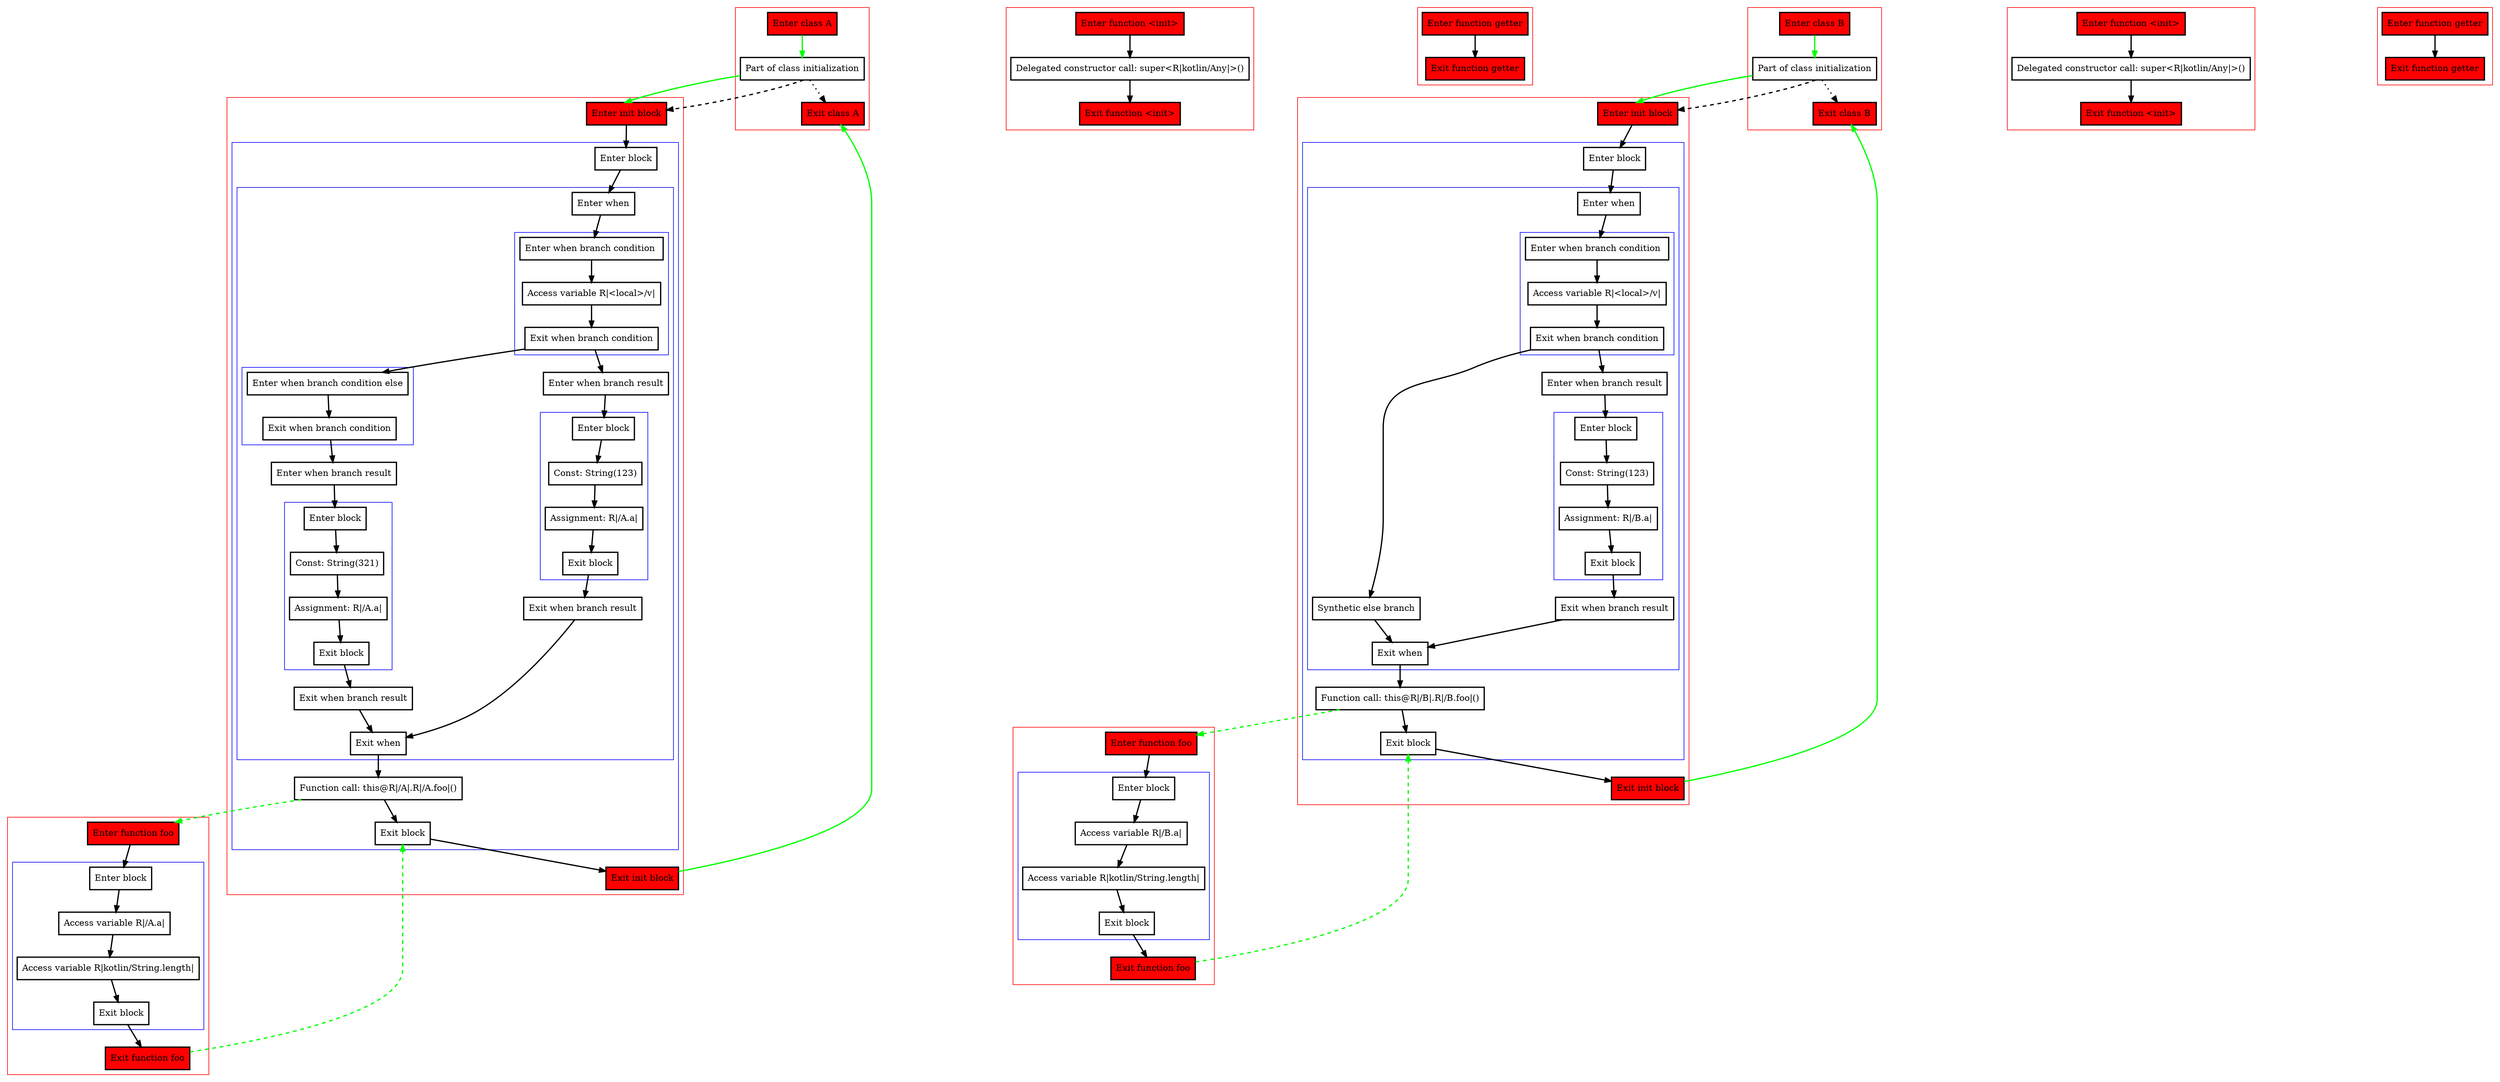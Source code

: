 digraph IfElseBranch_kt {
    graph [nodesep=3]
    node [shape=box penwidth=2]
    edge [penwidth=2]

    subgraph cluster_0 {
        color=red
        0 [label="Enter class A" style="filled" fillcolor=red];
        1 [label="Part of class initialization"];
        2 [label="Exit class A" style="filled" fillcolor=red];
    }
    0 -> {1} [color=green];
    1 -> {2} [style=dotted];
    1 -> {14} [color=green];
    1 -> {14} [style=dashed];

    subgraph cluster_1 {
        color=red
        3 [label="Enter function <init>" style="filled" fillcolor=red];
        4 [label="Delegated constructor call: super<R|kotlin/Any|>()"];
        5 [label="Exit function <init>" style="filled" fillcolor=red];
    }
    3 -> {4};
    4 -> {5};

    subgraph cluster_2 {
        color=red
        6 [label="Enter function getter" style="filled" fillcolor=red];
        7 [label="Exit function getter" style="filled" fillcolor=red];
    }
    6 -> {7};

    subgraph cluster_3 {
        color=red
        8 [label="Enter function foo" style="filled" fillcolor=red];
        subgraph cluster_4 {
            color=blue
            9 [label="Enter block"];
            10 [label="Access variable R|/A.a|"];
            11 [label="Access variable R|kotlin/String.length|"];
            12 [label="Exit block"];
        }
        13 [label="Exit function foo" style="filled" fillcolor=red];
    }
    8 -> {9};
    9 -> {10};
    10 -> {11};
    11 -> {12};
    12 -> {13};
    13 -> {36} [color=green style=dashed];

    subgraph cluster_5 {
        color=red
        14 [label="Enter init block" style="filled" fillcolor=red];
        subgraph cluster_6 {
            color=blue
            15 [label="Enter block"];
            subgraph cluster_7 {
                color=blue
                16 [label="Enter when"];
                subgraph cluster_8 {
                    color=blue
                    17 [label="Enter when branch condition "];
                    18 [label="Access variable R|<local>/v|"];
                    19 [label="Exit when branch condition"];
                }
                subgraph cluster_9 {
                    color=blue
                    20 [label="Enter when branch condition else"];
                    21 [label="Exit when branch condition"];
                }
                22 [label="Enter when branch result"];
                subgraph cluster_10 {
                    color=blue
                    23 [label="Enter block"];
                    24 [label="Const: String(321)"];
                    25 [label="Assignment: R|/A.a|"];
                    26 [label="Exit block"];
                }
                27 [label="Exit when branch result"];
                28 [label="Enter when branch result"];
                subgraph cluster_11 {
                    color=blue
                    29 [label="Enter block"];
                    30 [label="Const: String(123)"];
                    31 [label="Assignment: R|/A.a|"];
                    32 [label="Exit block"];
                }
                33 [label="Exit when branch result"];
                34 [label="Exit when"];
            }
            35 [label="Function call: this@R|/A|.R|/A.foo|()"];
            36 [label="Exit block"];
        }
        37 [label="Exit init block" style="filled" fillcolor=red];
    }
    14 -> {15};
    15 -> {16};
    16 -> {17};
    17 -> {18};
    18 -> {19};
    19 -> {28 20};
    20 -> {21};
    21 -> {22};
    22 -> {23};
    23 -> {24};
    24 -> {25};
    25 -> {26};
    26 -> {27};
    27 -> {34};
    28 -> {29};
    29 -> {30};
    30 -> {31};
    31 -> {32};
    32 -> {33};
    33 -> {34};
    34 -> {35};
    35 -> {36};
    35 -> {8} [color=green style=dashed];
    36 -> {37};
    37 -> {2} [color=green];

    subgraph cluster_12 {
        color=red
        38 [label="Enter class B" style="filled" fillcolor=red];
        39 [label="Part of class initialization"];
        40 [label="Exit class B" style="filled" fillcolor=red];
    }
    38 -> {39} [color=green];
    39 -> {40} [style=dotted];
    39 -> {52} [color=green];
    39 -> {52} [style=dashed];

    subgraph cluster_13 {
        color=red
        41 [label="Enter function <init>" style="filled" fillcolor=red];
        42 [label="Delegated constructor call: super<R|kotlin/Any|>()"];
        43 [label="Exit function <init>" style="filled" fillcolor=red];
    }
    41 -> {42};
    42 -> {43};

    subgraph cluster_14 {
        color=red
        44 [label="Enter function getter" style="filled" fillcolor=red];
        45 [label="Exit function getter" style="filled" fillcolor=red];
    }
    44 -> {45};

    subgraph cluster_15 {
        color=red
        46 [label="Enter function foo" style="filled" fillcolor=red];
        subgraph cluster_16 {
            color=blue
            47 [label="Enter block"];
            48 [label="Access variable R|/B.a|"];
            49 [label="Access variable R|kotlin/String.length|"];
            50 [label="Exit block"];
        }
        51 [label="Exit function foo" style="filled" fillcolor=red];
    }
    46 -> {47};
    47 -> {48};
    48 -> {49};
    49 -> {50};
    50 -> {51};
    51 -> {67} [color=green style=dashed];

    subgraph cluster_17 {
        color=red
        52 [label="Enter init block" style="filled" fillcolor=red];
        subgraph cluster_18 {
            color=blue
            53 [label="Enter block"];
            subgraph cluster_19 {
                color=blue
                54 [label="Enter when"];
                subgraph cluster_20 {
                    color=blue
                    55 [label="Enter when branch condition "];
                    56 [label="Access variable R|<local>/v|"];
                    57 [label="Exit when branch condition"];
                }
                58 [label="Synthetic else branch"];
                59 [label="Enter when branch result"];
                subgraph cluster_21 {
                    color=blue
                    60 [label="Enter block"];
                    61 [label="Const: String(123)"];
                    62 [label="Assignment: R|/B.a|"];
                    63 [label="Exit block"];
                }
                64 [label="Exit when branch result"];
                65 [label="Exit when"];
            }
            66 [label="Function call: this@R|/B|.R|/B.foo|()"];
            67 [label="Exit block"];
        }
        68 [label="Exit init block" style="filled" fillcolor=red];
    }
    52 -> {53};
    53 -> {54};
    54 -> {55};
    55 -> {56};
    56 -> {57};
    57 -> {59 58};
    58 -> {65};
    59 -> {60};
    60 -> {61};
    61 -> {62};
    62 -> {63};
    63 -> {64};
    64 -> {65};
    65 -> {66};
    66 -> {67};
    66 -> {46} [color=green style=dashed];
    67 -> {68};
    68 -> {40} [color=green];

}
